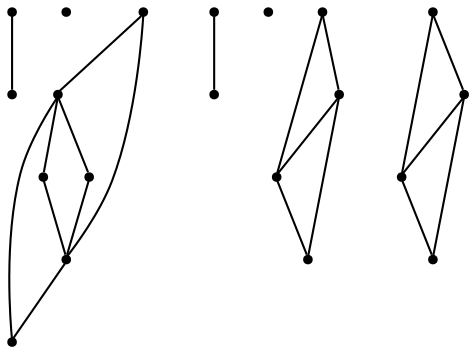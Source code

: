 graph {
  node [shape=point,comment="{\"directed\":false,\"doi\":\"10.1007/978-3-030-35802-0_18\",\"figure\":\"4 (2)\"}"]

  v0 [pos="1375.489997396035,995.1022041637805"]
  v1 [pos="1433.8326249875324,859.6656214257719"]
  v2 [pos="1458.8366082410312,928.4257326619917"]
  v3 [pos="1296.310717093289,697.1417221401617"]
  v4 [pos="1296.310717093289,747.1490757665032"]
  v5 [pos="1308.8127087200382,747.1490757665032"]
  v6 [pos="683.7130955883599,859.6656214257719"]
  v7 [pos="546.1911876941166,697.1417221401616"]
  v8 [pos="546.1911876941166,734.6472373599179"]
  v9 [pos="375.33062751332267,911.7566147865444"]
  v10 [pos="421.3963028883033,915.110290422336"]
  v11 [pos="299.2101726613076,883.9775919086467"]
  v12 [pos="1496.3425831212794,872.1674598323573"]
  v13 [pos="1096.2788510652988,872.1674598323573"]
  v14 [pos="1296.310717093289,797.1564293928449"]
  v15 [pos="1296.310717093289,947.1784902718698"]
  v16 [pos="746.2230537221069,872.1674598323573"]
  v17 [pos="546.1911876941166,797.1564293928449"]
  v18 [pos="546.1911876941166,947.1784902718698"]
  v19 [pos="346.1593137175741,872.1674598323573"]

  v0 -- v10 [id="-1",pos="1375.489997396035,995.1022041637805 1533.8485262073186,1022.1864844016495 1554.6851789185675,933.6317956883363 1551.2137600196036,872.6853334562325 1547.738271461907,811.7430044206233 1519.9587809527302,778.4047686697288 1471.3385680735717,749.5796655528442 1422.718355194413,720.758822807731 1353.2655592627382,696.4468523248562 1307.379139637248,715.7580365749861 1261.4927200117577,735.0734176092492 1239.1808160099174,797.9992994364794 1201.6748411296692,854.6076222153948 1164.168866249421,911.2118117978155 1111.468820490765,961.4900487636553 1035.114900763172,928.2892894869381 958.7569113768466,895.0844606013646 858.7409783628514,778.4047686697288 761.504622263267,708.9486907314416 664.26419650495,639.4968731649258 569.8074173197763,617.268542416482 486.4608382689892,642.2722192296528 403.11422742399327,667.2758960428237 330.8777213307573,739.5115804176091 296.84729859662343,806.533905084546 262.81271082113034,873.5520965549881 266.9800413633801,935.3737154541138 306.5696815147532,966.2740647371633 346.1593216661263,997.1828075884788 421.17127142662264,997.1828075884788 421.3963028883033,915.110290422336"]
  v2 -- v8 [id="-3",pos="1458.8366082410312,928.4257326619917 1433.8325931933234,972.1832003841643 1412.9959404820745,991.9777778612578 1380.353207787362,1004.6546094486646 1347.7064054339169,1017.327371427215 1303.2575927557407,1022.886457124935 1222.686489166423,1025.6619303649386 1142.1194552358377,1028.4414732137984 1025.4342000528434,1028.4414732137984 942.0875892078474,1019.0650944088595 858.7409783628514,1009.6887156039205 808.7330118558539,990.9359579940424 761.8505432555436,965.9322811808715 714.9680746552334,940.9286043677007 671.2111039616105,909.6740083512373 546.1911876941166,734.6472373599179"]
  v3 -- v9 [id="-4",pos="1296.310717093289,697.1417221401617 1208.7967439118345,861.7502944593265 1175.458099573836,911.7576480856682 1136.564371065749,933.981782049979 1097.666572898929,956.209985623146 1053.2177602207528,950.6508999254262 997.6506398849338,917.3126641745317 942.0875892078474,883.9744284236373 875.4103005318506,822.8570426195685 794.8432666012654,758.9559807701448 714.2720994235298,695.0591157048544 619.8154474151916,628.3826442030656 522.5748944800391,647.8313049273727 425.3386019688724,667.2758960428237 325.3226689548773,772.8496889932268 296.1513551591287,846.4689132038811 266.9800413633801,920.0922070233917 308.6533467858781,961.7650017120097 375.33062751332267,911.7566147865444"]
  v4 -- v9 [id="-5",pos="1296.310717093289,747.1490757665032 1192.1274217428352,928.4267659611153 1133.784794151338,970.0995606497333 1065.7197518475023,960.3772650920079 997.6506398849338,950.6508999254262 919.8631828687593,889.5335141213573 825.402334024853,808.9633979841249 730.941421592529,728.3973514557488 619.8154474151916,628.3826442030656 493.40358068429055,678.3899978294072 366.99597437737526,728.3973514557488 225.30673594088213,928.4267659611153 375.33062751332267,911.7566147865444"]
  v19 -- v17 [id="-6",pos="346.1593137175741,872.1674598323573 546.1911876941166,797.1564293928449 546.1911876941166,797.1564293928449 546.1911876941166,797.1564293928449"]
  v2 -- v7 [id="-7",pos="1458.8366082410312,928.4257326619917 1421.3306015665742,984.6850387907497 1340.067655992703,998.2286970645505 1241.0935556142704,1005.000526201451 1142.1194552358377,1011.7723553383514 1025.4342000528434,1011.7723553383514 937.9202586655975,998.9246001789796 850.4063172783518,986.0727754107514 792.0636896868547,960.3772650920079 741.0138905442947,928.7726827139016 689.9640914017345,897.1721699446518 646.2071207081117,859.6666547248956 546.1911876941166,697.1417221401616"]
  v19 -- v16 [id="-8",pos="346.1593137175741,872.1674598323573 746.2230537221069,872.1674598323573 746.2230537221069,872.1674598323573 746.2230537221069,872.1674598323573"]
  v5 -- v11 [id="-9",pos="1308.8127087200382,747.1490757665032 1208.8009407474024,911.7577116733065 1175.4622964094042,945.0959474242009 1133.7889909869061,961.7650652996481 1092.115685564408,978.4341831750953 1042.1077190574106,978.4341831750953 984.4610031091993,950.3050467602782 926.8101539138376,922.175910345461 861.5206188656798,865.9176375158266 805.9534349414431,823.2030229599932 750.3903842643566,780.4884084041597 704.5497482996088,751.3174521221271 653.8458701493255,732.218841347101 603.1502584933428,713.1159702003034 547.583074569106,704.0897049322838 508.3518187398783,732.3104711340063 469.11642966350024,760.5354977075003 446.2127718465632,826.0117525348695 425.85535324529445,860.3668182110961 405.4979346440257,894.7218838873226 387.68675525842525,897.9640268053961 372.59687400241546,899.6934198064129 357.5069609521968,901.422876395068 345.1424792787191,901.6437162631612 299.2101726613076,883.9775919086467"]
  v8 -- v9 [id="-11",pos="546.1911876941166,734.6472373599179 487.8485601026194,901.3394494135136 430.8894893033932,960.3772650920079 375.33062751332267,911.7566147865444"]
  v9 -- v7 [id="-12",pos="375.33062751332267,911.7566147865444 433.673263053372,922.1758467578226 483.6812295603696,834.6629779117247 546.1911876941166,697.1417221401616"]
  v12 -- v13 [id="-13",pos="1496.3425831212794,872.1674598323573 1096.2788510652988,872.1674598323573 1096.2788510652988,872.1674598323573 1096.2788510652988,872.1674598323573"]
  v12 -- v14 [id="-14",pos="1496.3425831212794,872.1674598323573 1296.310717093289,797.1564293928449 1296.310717093289,797.1564293928449 1296.310717093289,797.1564293928449"]
  v2 -- v3 [id="-15",pos="1458.8366082410312,928.4257326619917 1296.310717093289,697.1417221401617 1296.310717093289,697.1417221401617 1296.310717093289,697.1417221401617"]
  v4 -- v2 [id="-16",pos="1296.310717093289,747.1490757665032 1458.8366082410312,928.4257326619917 1458.8366082410312,928.4257326619917 1458.8366082410312,928.4257326619917"]
  v15 -- v12 [id="-17",pos="1296.310717093289,947.1784902718698 1496.3425831212794,872.1674598323573 1496.3425831212794,872.1674598323573 1496.3425831212794,872.1674598323573"]
  v15 -- v13 [id="-18",pos="1296.310717093289,947.1784902718698 1096.2788510652988,872.1674598323573 1096.2788510652988,872.1674598323573 1096.2788510652988,872.1674598323573"]
  v13 -- v14 [id="-19",pos="1096.2788510652988,872.1674598323573 1296.310717093289,797.1564293928449 1296.310717093289,797.1564293928449 1296.310717093289,797.1564293928449"]
  v18 -- v19 [id="-20",pos="546.1911876941166,947.1784902718698 346.1593137175741,872.1674598323573 346.1593137175741,872.1674598323573 346.1593137175741,872.1674598323573"]
  v18 -- v16 [id="-21",pos="546.1911876941166,947.1784902718698 746.2230537221069,872.1674598323573 746.2230537221069,872.1674598323573 746.2230537221069,872.1674598323573"]
  v16 -- v17 [id="-22",pos="746.2230537221069,872.1674598323573 546.1911876941166,797.1564293928449 546.1911876941166,797.1564293928449 546.1911876941166,797.1564293928449"]
}
